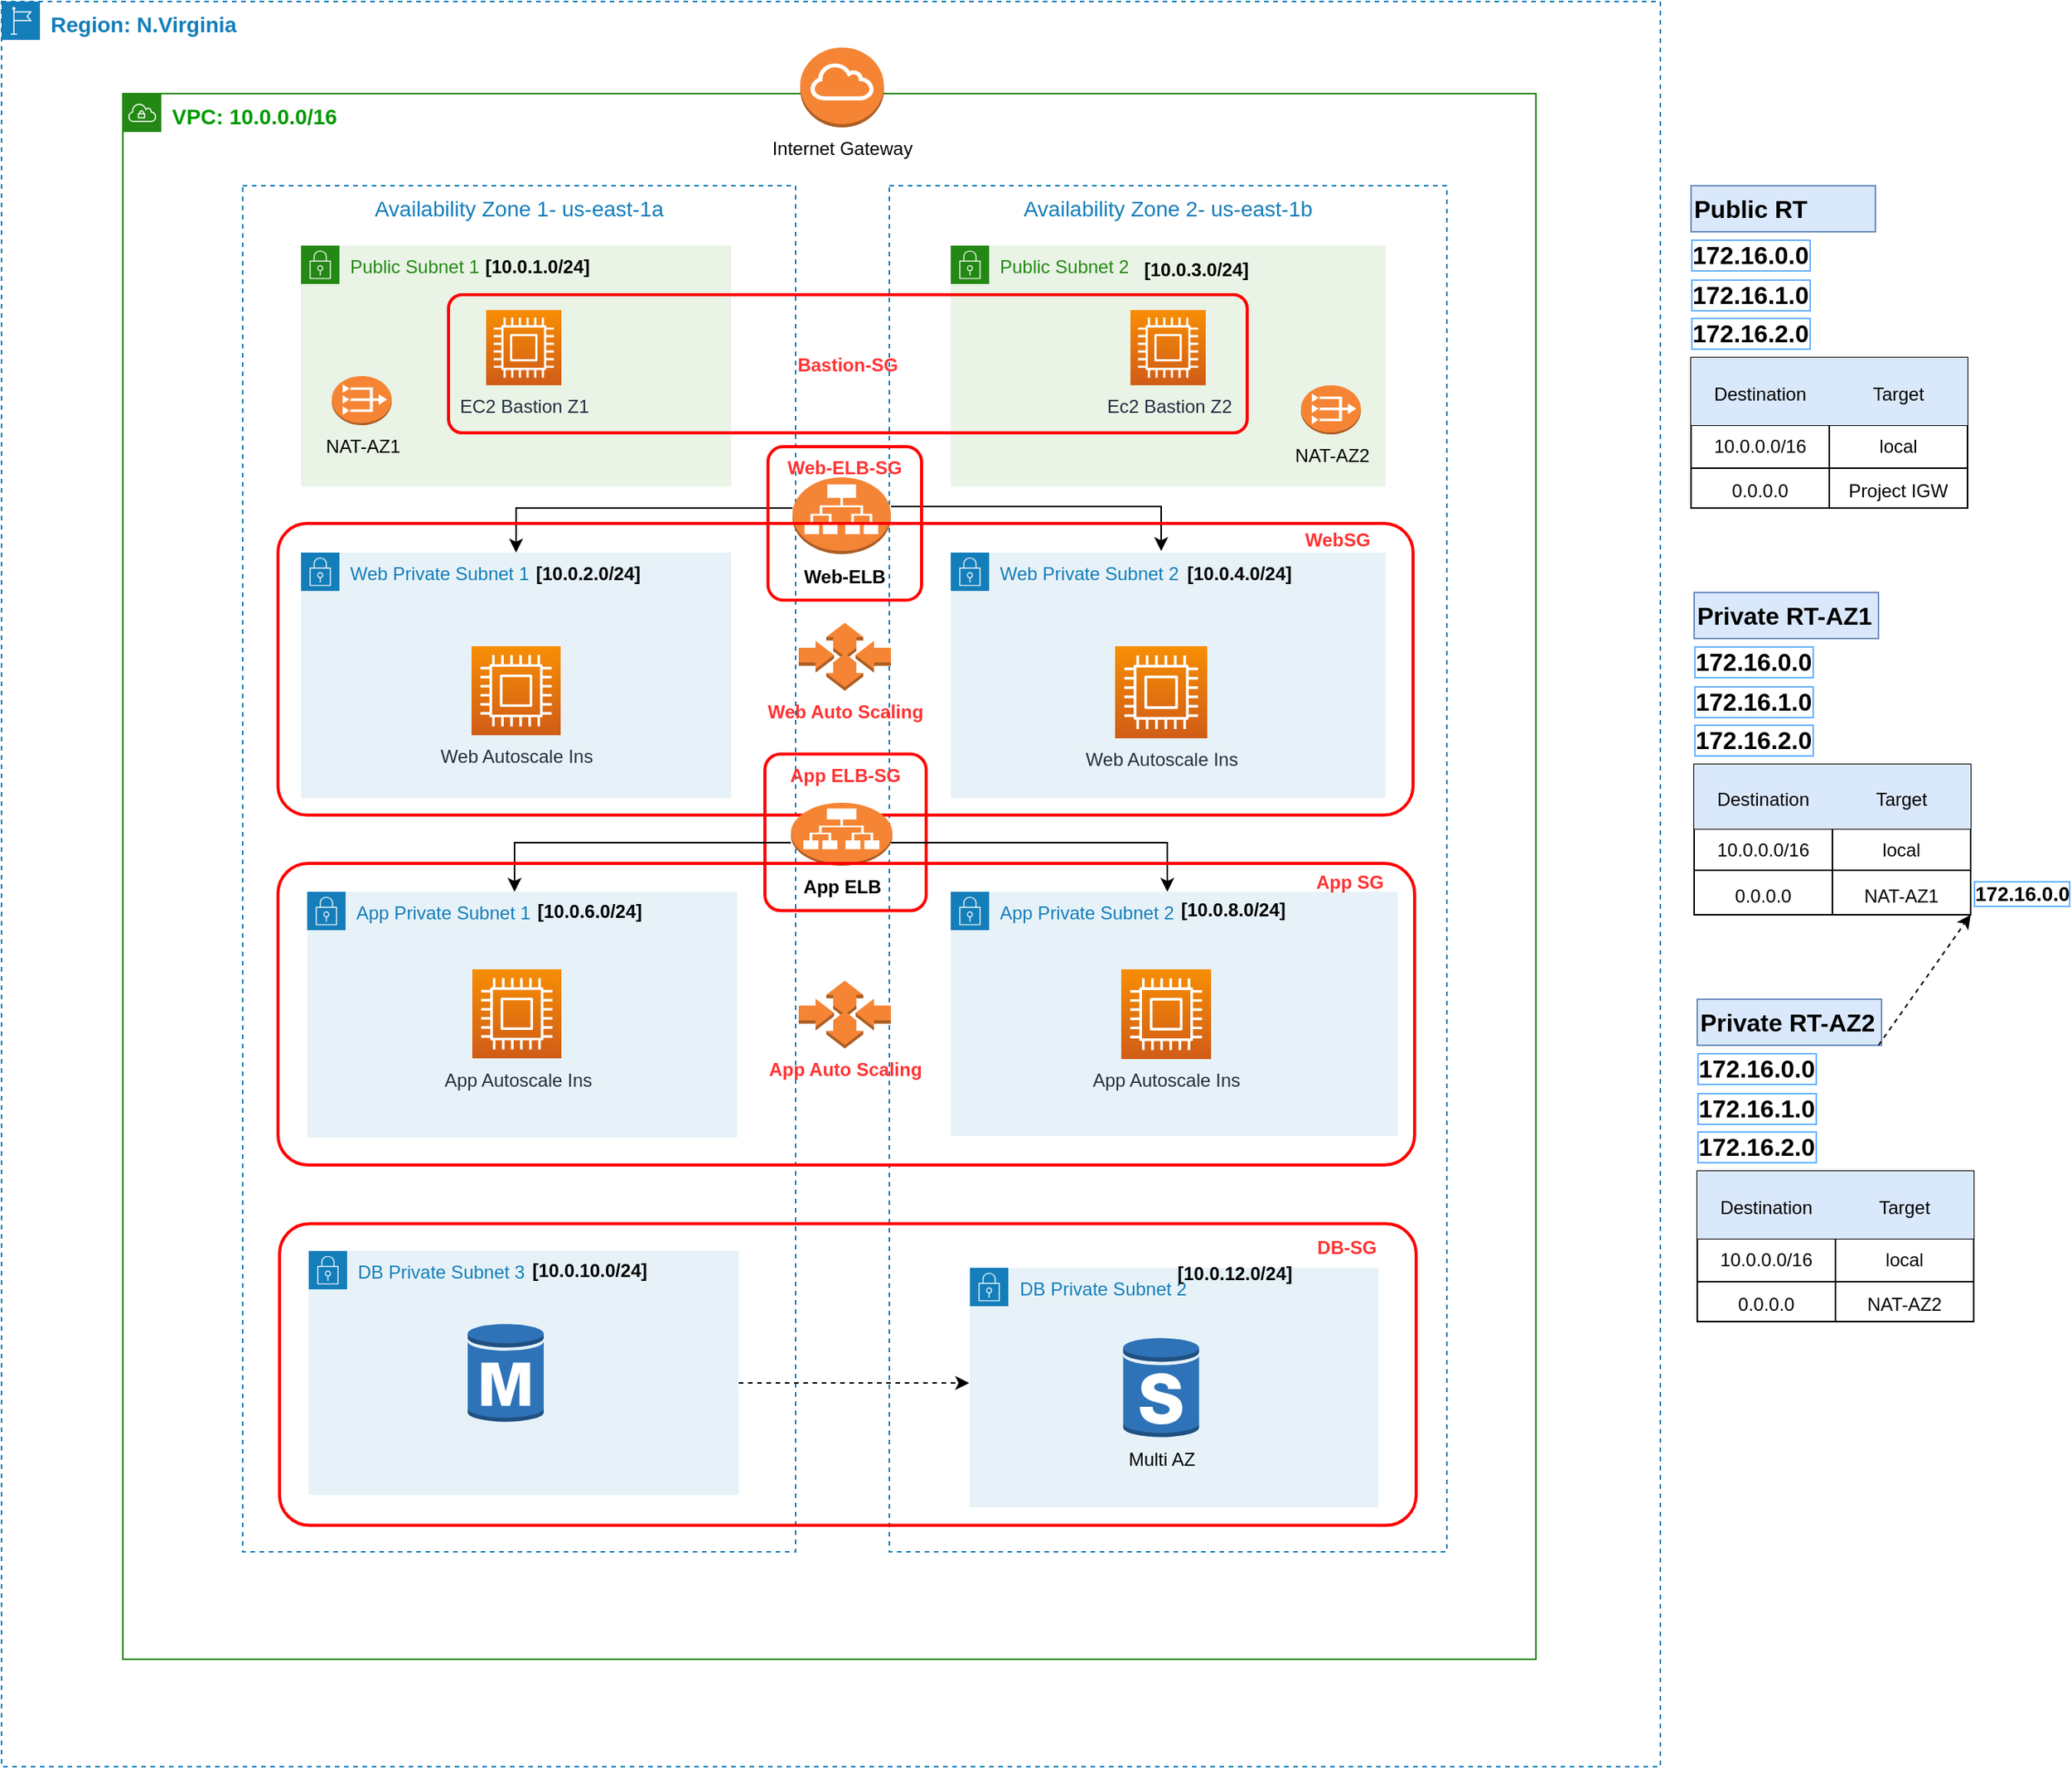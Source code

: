<mxfile version="20.4.0" type="device"><diagram id="ZdwiiAYbKFc5BQCvrsvu" name="Page-1"><mxGraphModel dx="2653" dy="1448" grid="1" gridSize="10" guides="1" tooltips="1" connect="1" arrows="1" fold="1" page="1" pageScale="1" pageWidth="1400" pageHeight="850" math="0" shadow="0"><root><mxCell id="0"/><mxCell id="1" parent="0"/><mxCell id="jnZsNzW7Ynuq3-VsQWJG-3" value="&lt;b&gt;&lt;font style=&quot;font-size: 14px;&quot;&gt;Region: N.Virginia&lt;/font&gt;&lt;/b&gt;" style="points=[[0,0],[0.25,0],[0.5,0],[0.75,0],[1,0],[1,0.25],[1,0.5],[1,0.75],[1,1],[0.75,1],[0.5,1],[0.25,1],[0,1],[0,0.75],[0,0.5],[0,0.25]];outlineConnect=0;gradientColor=none;html=1;whiteSpace=wrap;fontSize=12;fontStyle=0;container=1;pointerEvents=0;collapsible=0;recursiveResize=0;shape=mxgraph.aws4.group;grIcon=mxgraph.aws4.group_region;strokeColor=#147EBA;fillColor=none;verticalAlign=top;align=left;spacingLeft=30;fontColor=#147EBA;dashed=1;" parent="1" vertex="1"><mxGeometry x="62" y="40" width="1080" height="1150" as="geometry"/></mxCell><mxCell id="jnZsNzW7Ynuq3-VsQWJG-2" value="&lt;b&gt;&lt;font style=&quot;font-size: 14px;&quot; color=&quot;#009900&quot;&gt;VPC: 10.0.0.0/16&lt;/font&gt;&lt;/b&gt;" style="points=[[0,0],[0.25,0],[0.5,0],[0.75,0],[1,0],[1,0.25],[1,0.5],[1,0.75],[1,1],[0.75,1],[0.5,1],[0.25,1],[0,1],[0,0.75],[0,0.5],[0,0.25]];outlineConnect=0;gradientColor=none;html=1;whiteSpace=wrap;fontSize=12;fontStyle=0;container=1;pointerEvents=0;collapsible=0;recursiveResize=0;shape=mxgraph.aws4.group;grIcon=mxgraph.aws4.group_vpc;strokeColor=#248814;fillColor=none;verticalAlign=top;align=left;spacingLeft=30;fontColor=#AAB7B8;dashed=0;" parent="jnZsNzW7Ynuq3-VsQWJG-3" vertex="1"><mxGeometry x="79" y="60" width="920" height="1020" as="geometry"/></mxCell><mxCell id="jnZsNzW7Ynuq3-VsQWJG-5" value="Availability Zone 1- us-east-1a" style="fillColor=none;strokeColor=#147EBA;dashed=1;verticalAlign=top;fontStyle=0;fontColor=#147EBA;fontSize=14;imageWidth=24;" parent="jnZsNzW7Ynuq3-VsQWJG-2" vertex="1"><mxGeometry x="78" y="60" width="360" height="890" as="geometry"/></mxCell><mxCell id="jnZsNzW7Ynuq3-VsQWJG-6" value="Availability Zone 2- us-east-1b" style="fillColor=none;strokeColor=#147EBA;dashed=1;verticalAlign=top;fontStyle=0;fontColor=#147EBA;fontSize=14;" parent="jnZsNzW7Ynuq3-VsQWJG-2" vertex="1"><mxGeometry x="499" y="60" width="363" height="890" as="geometry"/></mxCell><mxCell id="jnZsNzW7Ynuq3-VsQWJG-7" value="Public Subnet 1" style="points=[[0,0],[0.25,0],[0.5,0],[0.75,0],[1,0],[1,0.25],[1,0.5],[1,0.75],[1,1],[0.75,1],[0.5,1],[0.25,1],[0,1],[0,0.75],[0,0.5],[0,0.25]];outlineConnect=0;gradientColor=none;html=1;whiteSpace=wrap;fontSize=12;fontStyle=0;container=1;pointerEvents=0;collapsible=0;recursiveResize=0;shape=mxgraph.aws4.group;grIcon=mxgraph.aws4.group_security_group;grStroke=0;strokeColor=#248814;fillColor=#E9F3E6;verticalAlign=top;align=left;spacingLeft=30;fontColor=#248814;dashed=0;" parent="jnZsNzW7Ynuq3-VsQWJG-2" vertex="1"><mxGeometry x="116" y="99" width="280" height="157" as="geometry"/></mxCell><mxCell id="Ta2lgfmvXWeWHvOy3lF6-10" value="NAT-AZ1" style="outlineConnect=0;dashed=0;verticalLabelPosition=bottom;verticalAlign=top;align=center;html=1;shape=mxgraph.aws3.vpc_nat_gateway;fillColor=#F58534;gradientColor=none;" vertex="1" parent="jnZsNzW7Ynuq3-VsQWJG-7"><mxGeometry x="20" y="85" width="39" height="32" as="geometry"/></mxCell><mxCell id="Ta2lgfmvXWeWHvOy3lF6-24" style="edgeStyle=orthogonalEdgeStyle;rounded=0;orthogonalLoop=1;jettySize=auto;html=1;fontColor=#FF3333;" edge="1" parent="jnZsNzW7Ynuq3-VsQWJG-2" source="Ta2lgfmvXWeWHvOy3lF6-17" target="jnZsNzW7Ynuq3-VsQWJG-9"><mxGeometry relative="1" as="geometry"><mxPoint x="420" y="283" as="sourcePoint"/><Array as="points"><mxPoint x="256" y="270"/></Array></mxGeometry></mxCell><mxCell id="jnZsNzW7Ynuq3-VsQWJG-9" value="Web Private Subnet 1" style="points=[[0,0],[0.25,0],[0.5,0],[0.75,0],[1,0],[1,0.25],[1,0.5],[1,0.75],[1,1],[0.75,1],[0.5,1],[0.25,1],[0,1],[0,0.75],[0,0.5],[0,0.25]];outlineConnect=0;gradientColor=none;html=1;whiteSpace=wrap;fontSize=12;fontStyle=0;container=1;pointerEvents=0;collapsible=0;recursiveResize=0;shape=mxgraph.aws4.group;grIcon=mxgraph.aws4.group_security_group;grStroke=0;strokeColor=#147EBA;fillColor=#E6F2F8;verticalAlign=top;align=left;spacingLeft=30;fontColor=#147EBA;dashed=0;" parent="jnZsNzW7Ynuq3-VsQWJG-2" vertex="1"><mxGeometry x="116" y="299" width="280" height="160" as="geometry"/></mxCell><mxCell id="jnZsNzW7Ynuq3-VsQWJG-10" value="App Private Subnet 1" style="points=[[0,0],[0.25,0],[0.5,0],[0.75,0],[1,0],[1,0.25],[1,0.5],[1,0.75],[1,1],[0.75,1],[0.5,1],[0.25,1],[0,1],[0,0.75],[0,0.5],[0,0.25]];outlineConnect=0;gradientColor=none;html=1;whiteSpace=wrap;fontSize=12;fontStyle=0;container=1;pointerEvents=0;collapsible=0;recursiveResize=0;shape=mxgraph.aws4.group;grIcon=mxgraph.aws4.group_security_group;grStroke=0;strokeColor=#147EBA;fillColor=#E6F2F8;verticalAlign=top;align=left;spacingLeft=30;fontColor=#147EBA;dashed=0;" parent="jnZsNzW7Ynuq3-VsQWJG-2" vertex="1"><mxGeometry x="120" y="520" width="280" height="160" as="geometry"/></mxCell><mxCell id="Ta2lgfmvXWeWHvOy3lF6-66" value="" style="edgeStyle=orthogonalEdgeStyle;rounded=0;orthogonalLoop=1;jettySize=auto;html=1;fontColor=#000000;dashed=1;" edge="1" parent="jnZsNzW7Ynuq3-VsQWJG-2" source="jnZsNzW7Ynuq3-VsQWJG-11"><mxGeometry relative="1" as="geometry"><mxPoint x="551" y="840" as="targetPoint"/><Array as="points"><mxPoint x="461" y="840"/><mxPoint x="461" y="840"/></Array></mxGeometry></mxCell><mxCell id="jnZsNzW7Ynuq3-VsQWJG-11" value="DB Private Subnet 3" style="points=[[0,0],[0.25,0],[0.5,0],[0.75,0],[1,0],[1,0.25],[1,0.5],[1,0.75],[1,1],[0.75,1],[0.5,1],[0.25,1],[0,1],[0,0.75],[0,0.5],[0,0.25]];outlineConnect=0;gradientColor=none;html=1;whiteSpace=wrap;fontSize=12;fontStyle=0;container=1;pointerEvents=0;collapsible=0;recursiveResize=0;shape=mxgraph.aws4.group;grIcon=mxgraph.aws4.group_security_group;grStroke=0;strokeColor=#147EBA;fillColor=#E6F2F8;verticalAlign=top;align=left;spacingLeft=30;fontColor=#147EBA;dashed=0;" parent="jnZsNzW7Ynuq3-VsQWJG-2" vertex="1"><mxGeometry x="121" y="754" width="280" height="159" as="geometry"/></mxCell><mxCell id="jnZsNzW7Ynuq3-VsQWJG-14" value="Public Subnet 2" style="points=[[0,0],[0.25,0],[0.5,0],[0.75,0],[1,0],[1,0.25],[1,0.5],[1,0.75],[1,1],[0.75,1],[0.5,1],[0.25,1],[0,1],[0,0.75],[0,0.5],[0,0.25]];outlineConnect=0;gradientColor=none;html=1;whiteSpace=wrap;fontSize=12;fontStyle=0;container=1;pointerEvents=0;collapsible=0;recursiveResize=0;shape=mxgraph.aws4.group;grIcon=mxgraph.aws4.group_security_group;grStroke=0;strokeColor=#248814;fillColor=#E9F3E6;verticalAlign=top;align=left;spacingLeft=30;fontColor=#248814;dashed=0;" parent="jnZsNzW7Ynuq3-VsQWJG-2" vertex="1"><mxGeometry x="539" y="99" width="283" height="157" as="geometry"/></mxCell><mxCell id="Ta2lgfmvXWeWHvOy3lF6-7" value="Ec2 Bastion Z2" style="sketch=0;points=[[0,0,0],[0.25,0,0],[0.5,0,0],[0.75,0,0],[1,0,0],[0,1,0],[0.25,1,0],[0.5,1,0],[0.75,1,0],[1,1,0],[0,0.25,0],[0,0.5,0],[0,0.75,0],[1,0.25,0],[1,0.5,0],[1,0.75,0]];outlineConnect=0;fontColor=#232F3E;gradientColor=#F78E04;gradientDirection=north;fillColor=#D05C17;strokeColor=#ffffff;dashed=0;verticalLabelPosition=bottom;verticalAlign=top;align=center;html=1;fontSize=12;fontStyle=0;aspect=fixed;shape=mxgraph.aws4.resourceIcon;resIcon=mxgraph.aws4.compute;" vertex="1" parent="jnZsNzW7Ynuq3-VsQWJG-14"><mxGeometry x="117" y="42" width="49" height="49" as="geometry"/></mxCell><mxCell id="Ta2lgfmvXWeWHvOy3lF6-1" value="Web Private Subnet 2" style="points=[[0,0],[0.25,0],[0.5,0],[0.75,0],[1,0],[1,0.25],[1,0.5],[1,0.75],[1,1],[0.75,1],[0.5,1],[0.25,1],[0,1],[0,0.75],[0,0.5],[0,0.25]];outlineConnect=0;gradientColor=none;html=1;whiteSpace=wrap;fontSize=12;fontStyle=0;container=1;pointerEvents=0;collapsible=0;recursiveResize=0;shape=mxgraph.aws4.group;grIcon=mxgraph.aws4.group_security_group;grStroke=0;strokeColor=#147EBA;fillColor=#E6F2F8;verticalAlign=top;align=left;spacingLeft=30;fontColor=#147EBA;dashed=0;" vertex="1" parent="jnZsNzW7Ynuq3-VsQWJG-2"><mxGeometry x="539" y="299" width="283" height="160" as="geometry"/></mxCell><mxCell id="Ta2lgfmvXWeWHvOy3lF6-2" value="App Private Subnet 2" style="points=[[0,0],[0.25,0],[0.5,0],[0.75,0],[1,0],[1,0.25],[1,0.5],[1,0.75],[1,1],[0.75,1],[0.5,1],[0.25,1],[0,1],[0,0.75],[0,0.5],[0,0.25]];outlineConnect=0;gradientColor=none;html=1;whiteSpace=wrap;fontSize=12;fontStyle=0;container=1;pointerEvents=0;collapsible=0;recursiveResize=0;shape=mxgraph.aws4.group;grIcon=mxgraph.aws4.group_security_group;grStroke=0;strokeColor=#147EBA;fillColor=#E6F2F8;verticalAlign=top;align=left;spacingLeft=30;fontColor=#147EBA;dashed=0;" vertex="1" parent="jnZsNzW7Ynuq3-VsQWJG-2"><mxGeometry x="539" y="520" width="291" height="159" as="geometry"/></mxCell><mxCell id="Ta2lgfmvXWeWHvOy3lF6-4" value="[10.0.1.0/24]" style="text;html=1;strokeColor=none;fillColor=none;align=center;verticalAlign=middle;whiteSpace=wrap;rounded=0;fontStyle=1" vertex="1" parent="jnZsNzW7Ynuq3-VsQWJG-2"><mxGeometry x="240" y="98" width="60" height="30" as="geometry"/></mxCell><mxCell id="Ta2lgfmvXWeWHvOy3lF6-8" value="[10.0.3.0/24]" style="text;html=1;strokeColor=none;fillColor=none;align=center;verticalAlign=middle;whiteSpace=wrap;rounded=0;fontStyle=1" vertex="1" parent="jnZsNzW7Ynuq3-VsQWJG-2"><mxGeometry x="669" y="100" width="60" height="30" as="geometry"/></mxCell><mxCell id="Ta2lgfmvXWeWHvOy3lF6-11" value="NAT-AZ2" style="outlineConnect=0;dashed=0;verticalLabelPosition=bottom;verticalAlign=top;align=center;html=1;shape=mxgraph.aws3.vpc_nat_gateway;fillColor=#F58534;gradientColor=none;" vertex="1" parent="jnZsNzW7Ynuq3-VsQWJG-2"><mxGeometry x="767" y="190" width="39" height="32" as="geometry"/></mxCell><mxCell id="Ta2lgfmvXWeWHvOy3lF6-6" value="EC2 Bastion Z1" style="sketch=0;points=[[0,0,0],[0.25,0,0],[0.5,0,0],[0.75,0,0],[1,0,0],[0,1,0],[0.25,1,0],[0.5,1,0],[0.75,1,0],[1,1,0],[0,0.25,0],[0,0.5,0],[0,0.75,0],[1,0.25,0],[1,0.5,0],[1,0.75,0]];outlineConnect=0;fontColor=#232F3E;gradientColor=#F78E04;gradientDirection=north;fillColor=#D05C17;strokeColor=#ffffff;dashed=0;verticalLabelPosition=bottom;verticalAlign=top;align=center;html=1;fontSize=12;fontStyle=0;aspect=fixed;shape=mxgraph.aws4.resourceIcon;resIcon=mxgraph.aws4.compute;" vertex="1" parent="jnZsNzW7Ynuq3-VsQWJG-2"><mxGeometry x="236.5" y="141" width="49" height="49" as="geometry"/></mxCell><mxCell id="Ta2lgfmvXWeWHvOy3lF6-15" value="Bastion-SG" style="rounded=1;arcSize=10;strokeColor=#ff0000;fillColor=none;gradientColor=none;strokeWidth=2;fontColor=#FF3333;fontStyle=1" vertex="1" parent="jnZsNzW7Ynuq3-VsQWJG-2"><mxGeometry x="212" y="131" width="520" height="90" as="geometry"/></mxCell><mxCell id="Ta2lgfmvXWeWHvOy3lF6-17" value="" style="outlineConnect=0;dashed=0;verticalLabelPosition=bottom;verticalAlign=top;align=center;html=1;shape=mxgraph.aws3.application_load_balancer;fillColor=#F58536;gradientColor=none;fontColor=#FF3333;" vertex="1" parent="jnZsNzW7Ynuq3-VsQWJG-2"><mxGeometry x="436" y="250" width="64" height="50" as="geometry"/></mxCell><mxCell id="Ta2lgfmvXWeWHvOy3lF6-28" style="edgeStyle=orthogonalEdgeStyle;rounded=0;orthogonalLoop=1;jettySize=auto;html=1;fontColor=#FF3333;" edge="1" parent="jnZsNzW7Ynuq3-VsQWJG-2"><mxGeometry relative="1" as="geometry"><mxPoint x="565" y="269" as="sourcePoint"/><mxPoint x="676.0" y="298.001" as="targetPoint"/><Array as="points"><mxPoint x="500" y="269"/><mxPoint x="676" y="269"/></Array></mxGeometry></mxCell><mxCell id="Ta2lgfmvXWeWHvOy3lF6-29" value="Web-ELB-SG&#10;" style="rounded=1;arcSize=10;strokeColor=#ff0000;fillColor=none;gradientColor=none;strokeWidth=2;fontColor=#FF3333;verticalAlign=top;fontStyle=1" vertex="1" parent="jnZsNzW7Ynuq3-VsQWJG-2"><mxGeometry x="420" y="230" width="100" height="100" as="geometry"/></mxCell><mxCell id="Ta2lgfmvXWeWHvOy3lF6-30" value="&lt;span style=&quot;font-weight: 700;&quot;&gt;&lt;font color=&quot;#000000&quot;&gt;Web-ELB&lt;/font&gt;&lt;/span&gt;" style="text;html=1;strokeColor=none;fillColor=none;align=center;verticalAlign=middle;whiteSpace=wrap;rounded=0;fontColor=#FF3333;" vertex="1" parent="jnZsNzW7Ynuq3-VsQWJG-2"><mxGeometry x="440" y="300" width="60" height="30" as="geometry"/></mxCell><mxCell id="Ta2lgfmvXWeWHvOy3lF6-31" value="" style="rounded=1;arcSize=10;strokeColor=#ff0000;fillColor=none;gradientColor=none;strokeWidth=2;fontColor=#FF3333;fontStyle=1" vertex="1" parent="jnZsNzW7Ynuq3-VsQWJG-2"><mxGeometry x="101" y="280" width="739" height="190" as="geometry"/></mxCell><mxCell id="Ta2lgfmvXWeWHvOy3lF6-32" value="&lt;font color=&quot;#000000&quot;&gt;&lt;b&gt;App ELB&lt;/b&gt;&lt;/font&gt;" style="outlineConnect=0;dashed=0;verticalLabelPosition=bottom;verticalAlign=top;align=center;html=1;shape=mxgraph.aws3.application_load_balancer;fillColor=#F58534;gradientColor=none;fontColor=#FF3333;" vertex="1" parent="jnZsNzW7Ynuq3-VsQWJG-2"><mxGeometry x="435" y="462" width="66" height="41" as="geometry"/></mxCell><mxCell id="Ta2lgfmvXWeWHvOy3lF6-34" value="App ELB-SG" style="rounded=1;arcSize=10;strokeColor=#ff0000;fillColor=none;gradientColor=none;strokeWidth=2;fontColor=#FF3333;verticalAlign=top;fontStyle=1;align=center;" vertex="1" parent="jnZsNzW7Ynuq3-VsQWJG-2"><mxGeometry x="418" y="430.25" width="105" height="102" as="geometry"/></mxCell><mxCell id="Ta2lgfmvXWeWHvOy3lF6-37" style="edgeStyle=orthogonalEdgeStyle;rounded=0;orthogonalLoop=1;jettySize=auto;html=1;fontColor=#FF3333;" edge="1" parent="jnZsNzW7Ynuq3-VsQWJG-2"><mxGeometry relative="1" as="geometry"><mxPoint x="434.91" y="488" as="sourcePoint"/><mxPoint x="255" y="520" as="targetPoint"/><Array as="points"><mxPoint x="255" y="488"/></Array></mxGeometry></mxCell><mxCell id="Ta2lgfmvXWeWHvOy3lF6-40" style="edgeStyle=orthogonalEdgeStyle;rounded=0;orthogonalLoop=1;jettySize=auto;html=1;fontColor=#FF3333;" edge="1" parent="jnZsNzW7Ynuq3-VsQWJG-2"><mxGeometry relative="1" as="geometry"><mxPoint x="500.0" y="488" as="sourcePoint"/><mxPoint x="680" y="520" as="targetPoint"/><Array as="points"><mxPoint x="679.91" y="488"/></Array></mxGeometry></mxCell><mxCell id="Ta2lgfmvXWeWHvOy3lF6-33" value="" style="rounded=1;arcSize=10;strokeColor=#ff0000;fillColor=none;gradientColor=none;strokeWidth=2;fontColor=#FF3333;fontStyle=1" vertex="1" parent="jnZsNzW7Ynuq3-VsQWJG-2"><mxGeometry x="101" y="501.5" width="740" height="196.5" as="geometry"/></mxCell><mxCell id="Ta2lgfmvXWeWHvOy3lF6-41" value="App Autoscale Ins" style="sketch=0;points=[[0,0,0],[0.25,0,0],[0.5,0,0],[0.75,0,0],[1,0,0],[0,1,0],[0.25,1,0],[0.5,1,0],[0.75,1,0],[1,1,0],[0,0.25,0],[0,0.5,0],[0,0.75,0],[1,0.25,0],[1,0.5,0],[1,0.75,0]];outlineConnect=0;fontColor=#232F3E;gradientColor=#F78E04;gradientDirection=north;fillColor=#D05C17;strokeColor=#ffffff;dashed=0;verticalLabelPosition=bottom;verticalAlign=top;align=center;html=1;fontSize=12;fontStyle=0;aspect=fixed;shape=mxgraph.aws4.resourceIcon;resIcon=mxgraph.aws4.compute;" vertex="1" parent="jnZsNzW7Ynuq3-VsQWJG-2"><mxGeometry x="227.5" y="570.5" width="58" height="58" as="geometry"/></mxCell><mxCell id="Ta2lgfmvXWeWHvOy3lF6-43" value="Web Autoscale Ins" style="sketch=0;points=[[0,0,0],[0.25,0,0],[0.5,0,0],[0.75,0,0],[1,0,0],[0,1,0],[0.25,1,0],[0.5,1,0],[0.75,1,0],[1,1,0],[0,0.25,0],[0,0.5,0],[0,0.75,0],[1,0.25,0],[1,0.5,0],[1,0.75,0]];outlineConnect=0;fontColor=#232F3E;gradientColor=#F78E04;gradientDirection=north;fillColor=#D05C17;strokeColor=#ffffff;dashed=0;verticalLabelPosition=bottom;verticalAlign=top;align=center;html=1;fontSize=12;fontStyle=0;aspect=fixed;shape=mxgraph.aws4.resourceIcon;resIcon=mxgraph.aws4.compute;" vertex="1" parent="jnZsNzW7Ynuq3-VsQWJG-2"><mxGeometry x="227" y="360" width="58" height="58" as="geometry"/></mxCell><mxCell id="Ta2lgfmvXWeWHvOy3lF6-44" value="Web Autoscale Ins" style="sketch=0;points=[[0,0,0],[0.25,0,0],[0.5,0,0],[0.75,0,0],[1,0,0],[0,1,0],[0.25,1,0],[0.5,1,0],[0.75,1,0],[1,1,0],[0,0.25,0],[0,0.5,0],[0,0.75,0],[1,0.25,0],[1,0.5,0],[1,0.75,0]];outlineConnect=0;fontColor=#232F3E;gradientColor=#F78E04;gradientDirection=north;fillColor=#D05C17;strokeColor=#ffffff;dashed=0;verticalLabelPosition=bottom;verticalAlign=top;align=center;html=1;fontSize=12;fontStyle=0;aspect=fixed;shape=mxgraph.aws4.resourceIcon;resIcon=mxgraph.aws4.compute;" vertex="1" parent="jnZsNzW7Ynuq3-VsQWJG-2"><mxGeometry x="646" y="360" width="60" height="60" as="geometry"/></mxCell><mxCell id="Ta2lgfmvXWeWHvOy3lF6-45" value="App Autoscale Ins" style="sketch=0;points=[[0,0,0],[0.25,0,0],[0.5,0,0],[0.75,0,0],[1,0,0],[0,1,0],[0.25,1,0],[0.5,1,0],[0.75,1,0],[1,1,0],[0,0.25,0],[0,0.5,0],[0,0.75,0],[1,0.25,0],[1,0.5,0],[1,0.75,0]];outlineConnect=0;fontColor=#232F3E;gradientColor=#F78E04;gradientDirection=north;fillColor=#D05C17;strokeColor=#ffffff;dashed=0;verticalLabelPosition=bottom;verticalAlign=top;align=center;html=1;fontSize=12;fontStyle=0;aspect=fixed;shape=mxgraph.aws4.resourceIcon;resIcon=mxgraph.aws4.compute;" vertex="1" parent="jnZsNzW7Ynuq3-VsQWJG-2"><mxGeometry x="650" y="570.5" width="58.5" height="58.5" as="geometry"/></mxCell><mxCell id="Ta2lgfmvXWeWHvOy3lF6-3" value="DB Private Subnet 2" style="points=[[0,0],[0.25,0],[0.5,0],[0.75,0],[1,0],[1,0.25],[1,0.5],[1,0.75],[1,1],[0.75,1],[0.5,1],[0.25,1],[0,1],[0,0.75],[0,0.5],[0,0.25]];outlineConnect=0;gradientColor=none;html=1;whiteSpace=wrap;fontSize=12;fontStyle=0;container=1;pointerEvents=0;collapsible=0;recursiveResize=0;shape=mxgraph.aws4.group;grIcon=mxgraph.aws4.group_security_group;grStroke=0;strokeColor=#147EBA;fillColor=#E6F2F8;verticalAlign=top;align=left;spacingLeft=30;fontColor=#147EBA;dashed=0;" vertex="1" parent="jnZsNzW7Ynuq3-VsQWJG-2"><mxGeometry x="551.5" y="765" width="266" height="156" as="geometry"/></mxCell><mxCell id="Ta2lgfmvXWeWHvOy3lF6-47" value="&lt;b&gt;Web Auto Scaling&lt;/b&gt;" style="outlineConnect=0;dashed=0;verticalLabelPosition=bottom;verticalAlign=top;align=center;html=1;shape=mxgraph.aws3.auto_scaling;fillColor=#F58534;gradientColor=none;fontColor=#FF3333;" vertex="1" parent="jnZsNzW7Ynuq3-VsQWJG-2"><mxGeometry x="440" y="344.75" width="60" height="44.25" as="geometry"/></mxCell><mxCell id="Ta2lgfmvXWeWHvOy3lF6-48" value="&lt;b&gt;App Auto Scaling&lt;/b&gt;" style="outlineConnect=0;dashed=0;verticalLabelPosition=bottom;verticalAlign=top;align=center;html=1;shape=mxgraph.aws3.auto_scaling;fillColor=#F58534;gradientColor=none;fontColor=#FF3333;" vertex="1" parent="jnZsNzW7Ynuq3-VsQWJG-2"><mxGeometry x="440" y="577.87" width="60" height="44.25" as="geometry"/></mxCell><mxCell id="Ta2lgfmvXWeWHvOy3lF6-49" value="&lt;b&gt;WebSG&lt;/b&gt;" style="text;html=1;strokeColor=none;fillColor=none;align=center;verticalAlign=middle;whiteSpace=wrap;rounded=0;fontColor=#FF3333;" vertex="1" parent="jnZsNzW7Ynuq3-VsQWJG-2"><mxGeometry x="761" y="276" width="60" height="30" as="geometry"/></mxCell><mxCell id="Ta2lgfmvXWeWHvOy3lF6-50" value="&lt;b&gt;App SG&lt;/b&gt;" style="text;html=1;strokeColor=none;fillColor=none;align=center;verticalAlign=middle;whiteSpace=wrap;rounded=0;fontColor=#FF3333;" vertex="1" parent="jnZsNzW7Ynuq3-VsQWJG-2"><mxGeometry x="769" y="499" width="60" height="30" as="geometry"/></mxCell><mxCell id="Ta2lgfmvXWeWHvOy3lF6-51" value="&lt;b&gt;DB-SG&lt;/b&gt;" style="text;html=1;strokeColor=none;fillColor=none;align=center;verticalAlign=middle;whiteSpace=wrap;rounded=0;fontColor=#FF3333;" vertex="1" parent="jnZsNzW7Ynuq3-VsQWJG-2"><mxGeometry x="767" y="737.25" width="60" height="30" as="geometry"/></mxCell><mxCell id="Ta2lgfmvXWeWHvOy3lF6-52" value="[10.0.2.0/24]" style="text;html=1;strokeColor=none;fillColor=none;align=center;verticalAlign=middle;whiteSpace=wrap;rounded=0;fontStyle=1" vertex="1" parent="jnZsNzW7Ynuq3-VsQWJG-2"><mxGeometry x="273" y="298" width="60" height="30" as="geometry"/></mxCell><mxCell id="Ta2lgfmvXWeWHvOy3lF6-53" value="[10.0.4.0/24]" style="text;html=1;strokeColor=none;fillColor=none;align=center;verticalAlign=middle;whiteSpace=wrap;rounded=0;fontStyle=1" vertex="1" parent="jnZsNzW7Ynuq3-VsQWJG-2"><mxGeometry x="697" y="298" width="60" height="30" as="geometry"/></mxCell><mxCell id="Ta2lgfmvXWeWHvOy3lF6-54" value="[10.0.6.0/24]" style="text;html=1;strokeColor=none;fillColor=none;align=center;verticalAlign=middle;whiteSpace=wrap;rounded=0;fontStyle=1" vertex="1" parent="jnZsNzW7Ynuq3-VsQWJG-2"><mxGeometry x="274" y="518" width="60" height="30" as="geometry"/></mxCell><mxCell id="Ta2lgfmvXWeWHvOy3lF6-55" value="[10.0.8.0/24]" style="text;html=1;strokeColor=none;fillColor=none;align=center;verticalAlign=middle;whiteSpace=wrap;rounded=0;fontStyle=1" vertex="1" parent="jnZsNzW7Ynuq3-VsQWJG-2"><mxGeometry x="693" y="517" width="60" height="30" as="geometry"/></mxCell><mxCell id="Ta2lgfmvXWeWHvOy3lF6-57" value="" style="outlineConnect=0;dashed=0;verticalLabelPosition=bottom;verticalAlign=top;align=center;html=1;shape=mxgraph.aws3.rds_db_instance;fillColor=#2E73B8;gradientColor=none;fontColor=#FF3333;" vertex="1" parent="jnZsNzW7Ynuq3-VsQWJG-2"><mxGeometry x="224.5" y="800.5" width="49.5" height="66" as="geometry"/></mxCell><mxCell id="Ta2lgfmvXWeWHvOy3lF6-59" value="[10.0.10.0/24]" style="text;html=1;strokeColor=none;fillColor=none;align=center;verticalAlign=middle;whiteSpace=wrap;rounded=0;fontStyle=1" vertex="1" parent="jnZsNzW7Ynuq3-VsQWJG-2"><mxGeometry x="274" y="752" width="60" height="30" as="geometry"/></mxCell><mxCell id="Ta2lgfmvXWeWHvOy3lF6-60" value="[10.0.12.0/24]" style="text;html=1;strokeColor=none;fillColor=none;align=center;verticalAlign=middle;whiteSpace=wrap;rounded=0;fontStyle=1" vertex="1" parent="jnZsNzW7Ynuq3-VsQWJG-2"><mxGeometry x="694" y="754" width="60" height="30" as="geometry"/></mxCell><mxCell id="Ta2lgfmvXWeWHvOy3lF6-58" value="&lt;font color=&quot;#000000&quot;&gt;Multi AZ&lt;/font&gt;" style="outlineConnect=0;dashed=0;verticalLabelPosition=bottom;verticalAlign=top;align=center;html=1;shape=mxgraph.aws3.rds_db_instance_standby_multi_az;fillColor=#2E73B8;gradientColor=none;fontColor=#FF3333;" vertex="1" parent="jnZsNzW7Ynuq3-VsQWJG-2"><mxGeometry x="651.25" y="810" width="49.5" height="66" as="geometry"/></mxCell><mxCell id="Ta2lgfmvXWeWHvOy3lF6-46" value="" style="rounded=1;arcSize=10;strokeColor=#ff0000;fillColor=none;gradientColor=none;strokeWidth=2;fontColor=#FF3333;fontStyle=1" vertex="1" parent="jnZsNzW7Ynuq3-VsQWJG-2"><mxGeometry x="102" y="736.25" width="740" height="196.5" as="geometry"/></mxCell><mxCell id="Ta2lgfmvXWeWHvOy3lF6-9" value="Internet Gateway" style="outlineConnect=0;dashed=0;verticalLabelPosition=bottom;verticalAlign=top;align=center;html=1;shape=mxgraph.aws3.internet_gateway;fillColor=#F58534;gradientColor=none;" vertex="1" parent="jnZsNzW7Ynuq3-VsQWJG-3"><mxGeometry x="520" y="30" width="54.5" height="52" as="geometry"/></mxCell><mxCell id="Ta2lgfmvXWeWHvOy3lF6-80" value="&lt;b&gt;&lt;font style=&quot;font-size: 16px;&quot;&gt;Public RT&lt;/font&gt;&lt;/b&gt;" style="text;html=1;strokeColor=#6c8ebf;fillColor=#dae8fc;align=left;verticalAlign=middle;whiteSpace=wrap;rounded=0;" vertex="1" parent="1"><mxGeometry x="1162" y="160" width="120" height="30" as="geometry"/></mxCell><mxCell id="Ta2lgfmvXWeWHvOy3lF6-81" value="172.16.0.0" style="text;html=1;strokeColor=none;fillColor=none;align=left;verticalAlign=middle;whiteSpace=wrap;rounded=0;fontSize=16;fontColor=default;fontStyle=1;labelBorderColor=#66B2FF;" vertex="1" parent="1"><mxGeometry x="1160" y="190" width="120" height="30" as="geometry"/></mxCell><mxCell id="Ta2lgfmvXWeWHvOy3lF6-82" value="172.16.1.0" style="text;html=1;strokeColor=none;fillColor=none;align=left;verticalAlign=middle;whiteSpace=wrap;rounded=0;fontSize=16;fontColor=default;fontStyle=1;labelBorderColor=#66B2FF;" vertex="1" parent="1"><mxGeometry x="1160" y="216" width="120" height="30" as="geometry"/></mxCell><mxCell id="Ta2lgfmvXWeWHvOy3lF6-83" value="172.16.2.0" style="text;html=1;strokeColor=none;fillColor=none;align=left;verticalAlign=middle;whiteSpace=wrap;rounded=0;fontSize=16;fontColor=default;fontStyle=1;labelBorderColor=#66B2FF;" vertex="1" parent="1"><mxGeometry x="1160" y="241" width="120" height="30" as="geometry"/></mxCell><mxCell id="Ta2lgfmvXWeWHvOy3lF6-84" value="" style="shape=table;html=1;whiteSpace=wrap;startSize=0;container=1;collapsible=0;childLayout=tableLayout;labelBorderColor=none;fontSize=13;fontColor=default;" vertex="1" parent="1"><mxGeometry x="1162" y="272" width="180" height="98" as="geometry"/></mxCell><mxCell id="Ta2lgfmvXWeWHvOy3lF6-85" value="" style="shape=tableRow;horizontal=0;startSize=0;swimlaneHead=0;swimlaneBody=0;top=0;left=0;bottom=0;right=0;collapsible=0;dropTarget=0;fillColor=none;points=[[0,0.5],[1,0.5]];portConstraint=eastwest;labelBorderColor=#66B2FF;fontSize=16;fontColor=default;" vertex="1" parent="Ta2lgfmvXWeWHvOy3lF6-84"><mxGeometry width="180" height="44" as="geometry"/></mxCell><mxCell id="Ta2lgfmvXWeWHvOy3lF6-86" value="&lt;font style=&quot;font-size: 12px;&quot;&gt;Destination&lt;/font&gt;" style="shape=partialRectangle;html=1;whiteSpace=wrap;connectable=0;fillColor=#dae8fc;top=0;left=0;bottom=0;right=0;overflow=hidden;labelBorderColor=none;fontSize=16;strokeColor=#6c8ebf;" vertex="1" parent="Ta2lgfmvXWeWHvOy3lF6-85"><mxGeometry width="90" height="44" as="geometry"><mxRectangle width="90" height="44" as="alternateBounds"/></mxGeometry></mxCell><mxCell id="Ta2lgfmvXWeWHvOy3lF6-87" value="&lt;font style=&quot;font-size: 12px;&quot;&gt;Target&lt;/font&gt;" style="shape=partialRectangle;html=1;whiteSpace=wrap;connectable=0;fillColor=#dae8fc;top=0;left=0;bottom=0;right=0;overflow=hidden;labelBorderColor=none;fontSize=16;strokeColor=default;" vertex="1" parent="Ta2lgfmvXWeWHvOy3lF6-85"><mxGeometry x="90" width="90" height="44" as="geometry"><mxRectangle width="90" height="44" as="alternateBounds"/></mxGeometry></mxCell><mxCell id="Ta2lgfmvXWeWHvOy3lF6-89" value="" style="shape=tableRow;horizontal=0;startSize=0;swimlaneHead=0;swimlaneBody=0;top=0;left=0;bottom=0;right=0;collapsible=0;dropTarget=0;fillColor=none;points=[[0,0.5],[1,0.5]];portConstraint=eastwest;labelBorderColor=#66B2FF;fontSize=16;fontColor=default;" vertex="1" parent="Ta2lgfmvXWeWHvOy3lF6-84"><mxGeometry y="44" width="180" height="28" as="geometry"/></mxCell><mxCell id="Ta2lgfmvXWeWHvOy3lF6-90" value="10.0.0.0/16" style="shape=partialRectangle;html=1;whiteSpace=wrap;connectable=0;fillColor=none;top=0;left=0;bottom=0;right=0;overflow=hidden;labelBorderColor=none;fontSize=12;fontColor=default;labelBackgroundColor=none;strokeColor=none;" vertex="1" parent="Ta2lgfmvXWeWHvOy3lF6-89"><mxGeometry width="90" height="28" as="geometry"><mxRectangle width="90" height="28" as="alternateBounds"/></mxGeometry></mxCell><mxCell id="Ta2lgfmvXWeWHvOy3lF6-91" value="local" style="shape=partialRectangle;html=1;whiteSpace=wrap;connectable=0;fillColor=none;top=0;left=0;bottom=0;right=0;overflow=hidden;labelBorderColor=none;fontSize=12;fontColor=default;" vertex="1" parent="Ta2lgfmvXWeWHvOy3lF6-89"><mxGeometry x="90" width="90" height="28" as="geometry"><mxRectangle width="90" height="28" as="alternateBounds"/></mxGeometry></mxCell><mxCell id="Ta2lgfmvXWeWHvOy3lF6-93" value="" style="shape=tableRow;horizontal=0;startSize=0;swimlaneHead=0;swimlaneBody=0;top=0;left=0;bottom=0;right=0;collapsible=0;dropTarget=0;fillColor=none;points=[[0,0.5],[1,0.5]];portConstraint=eastwest;labelBorderColor=#66B2FF;fontSize=16;fontColor=default;" vertex="1" parent="Ta2lgfmvXWeWHvOy3lF6-84"><mxGeometry y="72" width="180" height="26" as="geometry"/></mxCell><mxCell id="Ta2lgfmvXWeWHvOy3lF6-94" value="&lt;font style=&quot;font-size: 12px;&quot;&gt;0.0.0.0&lt;/font&gt;" style="shape=partialRectangle;html=1;whiteSpace=wrap;connectable=0;fillColor=none;top=0;left=0;bottom=0;right=0;overflow=hidden;labelBorderColor=none;fontSize=16;fontColor=default;strokeColor=none;" vertex="1" parent="Ta2lgfmvXWeWHvOy3lF6-93"><mxGeometry width="90" height="26" as="geometry"><mxRectangle width="90" height="26" as="alternateBounds"/></mxGeometry></mxCell><mxCell id="Ta2lgfmvXWeWHvOy3lF6-95" value="&lt;font style=&quot;font-size: 12px;&quot;&gt;Project IGW&lt;/font&gt;" style="shape=partialRectangle;html=1;whiteSpace=wrap;connectable=0;fillColor=none;top=0;left=0;bottom=0;right=0;overflow=hidden;labelBorderColor=none;fontSize=16;fontColor=default;" vertex="1" parent="Ta2lgfmvXWeWHvOy3lF6-93"><mxGeometry x="90" width="90" height="26" as="geometry"><mxRectangle width="90" height="26" as="alternateBounds"/></mxGeometry></mxCell><mxCell id="Ta2lgfmvXWeWHvOy3lF6-97" value="&lt;b&gt;&lt;font style=&quot;font-size: 16px;&quot;&gt;Private RT-AZ1&lt;/font&gt;&lt;/b&gt;" style="text;html=1;strokeColor=#6c8ebf;fillColor=#dae8fc;align=left;verticalAlign=middle;whiteSpace=wrap;rounded=0;" vertex="1" parent="1"><mxGeometry x="1164" y="425" width="120" height="30" as="geometry"/></mxCell><mxCell id="Ta2lgfmvXWeWHvOy3lF6-98" value="172.16.0.0" style="text;html=1;strokeColor=none;fillColor=none;align=left;verticalAlign=middle;whiteSpace=wrap;rounded=0;fontSize=16;fontColor=default;fontStyle=1;labelBorderColor=#66B2FF;" vertex="1" parent="1"><mxGeometry x="1162" y="455" width="120" height="30" as="geometry"/></mxCell><mxCell id="Ta2lgfmvXWeWHvOy3lF6-99" value="172.16.1.0" style="text;html=1;strokeColor=none;fillColor=none;align=left;verticalAlign=middle;whiteSpace=wrap;rounded=0;fontSize=16;fontColor=default;fontStyle=1;labelBorderColor=#66B2FF;" vertex="1" parent="1"><mxGeometry x="1162" y="481" width="120" height="30" as="geometry"/></mxCell><mxCell id="Ta2lgfmvXWeWHvOy3lF6-100" value="172.16.2.0" style="text;html=1;strokeColor=none;fillColor=none;align=left;verticalAlign=middle;whiteSpace=wrap;rounded=0;fontSize=16;fontColor=default;fontStyle=1;labelBorderColor=#66B2FF;" vertex="1" parent="1"><mxGeometry x="1162" y="506" width="120" height="30" as="geometry"/></mxCell><mxCell id="Ta2lgfmvXWeWHvOy3lF6-101" value="" style="shape=table;html=1;whiteSpace=wrap;startSize=0;container=1;collapsible=0;childLayout=tableLayout;labelBorderColor=none;fontSize=13;fontColor=default;" vertex="1" parent="1"><mxGeometry x="1164" y="537" width="180" height="98" as="geometry"/></mxCell><mxCell id="Ta2lgfmvXWeWHvOy3lF6-102" value="" style="shape=tableRow;horizontal=0;startSize=0;swimlaneHead=0;swimlaneBody=0;top=0;left=0;bottom=0;right=0;collapsible=0;dropTarget=0;fillColor=none;points=[[0,0.5],[1,0.5]];portConstraint=eastwest;labelBorderColor=#66B2FF;fontSize=16;fontColor=default;" vertex="1" parent="Ta2lgfmvXWeWHvOy3lF6-101"><mxGeometry width="180" height="42" as="geometry"/></mxCell><mxCell id="Ta2lgfmvXWeWHvOy3lF6-103" value="&lt;font style=&quot;font-size: 12px;&quot;&gt;Destination&lt;/font&gt;" style="shape=partialRectangle;html=1;whiteSpace=wrap;connectable=0;fillColor=#dae8fc;top=0;left=0;bottom=0;right=0;overflow=hidden;labelBorderColor=none;fontSize=16;strokeColor=#6c8ebf;" vertex="1" parent="Ta2lgfmvXWeWHvOy3lF6-102"><mxGeometry width="90" height="42" as="geometry"><mxRectangle width="90" height="42" as="alternateBounds"/></mxGeometry></mxCell><mxCell id="Ta2lgfmvXWeWHvOy3lF6-104" value="&lt;font style=&quot;font-size: 12px;&quot;&gt;Target&lt;/font&gt;" style="shape=partialRectangle;html=1;whiteSpace=wrap;connectable=0;fillColor=#dae8fc;top=0;left=0;bottom=0;right=0;overflow=hidden;labelBorderColor=none;fontSize=16;strokeColor=default;" vertex="1" parent="Ta2lgfmvXWeWHvOy3lF6-102"><mxGeometry x="90" width="90" height="42" as="geometry"><mxRectangle width="90" height="42" as="alternateBounds"/></mxGeometry></mxCell><mxCell id="Ta2lgfmvXWeWHvOy3lF6-105" value="" style="shape=tableRow;horizontal=0;startSize=0;swimlaneHead=0;swimlaneBody=0;top=0;left=0;bottom=0;right=0;collapsible=0;dropTarget=0;fillColor=none;points=[[0,0.5],[1,0.5]];portConstraint=eastwest;labelBorderColor=#66B2FF;fontSize=16;fontColor=default;" vertex="1" parent="Ta2lgfmvXWeWHvOy3lF6-101"><mxGeometry y="42" width="180" height="27" as="geometry"/></mxCell><mxCell id="Ta2lgfmvXWeWHvOy3lF6-106" value="10.0.0.0/16" style="shape=partialRectangle;html=1;whiteSpace=wrap;connectable=0;fillColor=none;top=0;left=0;bottom=0;right=0;overflow=hidden;labelBorderColor=none;fontSize=12;fontColor=default;labelBackgroundColor=none;strokeColor=none;" vertex="1" parent="Ta2lgfmvXWeWHvOy3lF6-105"><mxGeometry width="90" height="27" as="geometry"><mxRectangle width="90" height="27" as="alternateBounds"/></mxGeometry></mxCell><mxCell id="Ta2lgfmvXWeWHvOy3lF6-107" value="local" style="shape=partialRectangle;html=1;whiteSpace=wrap;connectable=0;fillColor=none;top=0;left=0;bottom=0;right=0;overflow=hidden;labelBorderColor=none;fontSize=12;fontColor=default;" vertex="1" parent="Ta2lgfmvXWeWHvOy3lF6-105"><mxGeometry x="90" width="90" height="27" as="geometry"><mxRectangle width="90" height="27" as="alternateBounds"/></mxGeometry></mxCell><mxCell id="Ta2lgfmvXWeWHvOy3lF6-108" value="" style="shape=tableRow;horizontal=0;startSize=0;swimlaneHead=0;swimlaneBody=0;top=0;left=0;bottom=0;right=0;collapsible=0;dropTarget=0;fillColor=none;points=[[0,0.5],[1,0.5]];portConstraint=eastwest;labelBorderColor=#66B2FF;fontSize=16;fontColor=default;" vertex="1" parent="Ta2lgfmvXWeWHvOy3lF6-101"><mxGeometry y="69" width="180" height="29" as="geometry"/></mxCell><mxCell id="Ta2lgfmvXWeWHvOy3lF6-109" value="&lt;font style=&quot;font-size: 12px;&quot;&gt;0.0.0.0&lt;/font&gt;" style="shape=partialRectangle;html=1;whiteSpace=wrap;connectable=0;fillColor=none;top=0;left=0;bottom=0;right=0;overflow=hidden;labelBorderColor=none;fontSize=16;fontColor=default;strokeColor=none;" vertex="1" parent="Ta2lgfmvXWeWHvOy3lF6-108"><mxGeometry width="90" height="29" as="geometry"><mxRectangle width="90" height="29" as="alternateBounds"/></mxGeometry></mxCell><mxCell id="Ta2lgfmvXWeWHvOy3lF6-110" value="&lt;span style=&quot;font-size: 12px;&quot;&gt;NAT-AZ1&lt;/span&gt;" style="shape=partialRectangle;html=1;whiteSpace=wrap;connectable=0;fillColor=none;top=0;left=0;bottom=0;right=0;overflow=hidden;labelBorderColor=none;fontSize=16;fontColor=default;" vertex="1" parent="Ta2lgfmvXWeWHvOy3lF6-108"><mxGeometry x="90" width="90" height="29" as="geometry"><mxRectangle width="90" height="29" as="alternateBounds"/></mxGeometry></mxCell><mxCell id="Ta2lgfmvXWeWHvOy3lF6-125" value="172.16.0.0" style="text;html=1;strokeColor=none;fillColor=none;align=left;verticalAlign=middle;whiteSpace=wrap;rounded=0;fontSize=13;fontColor=default;fontStyle=1;labelBorderColor=#66B2FF;" vertex="1" parent="Ta2lgfmvXWeWHvOy3lF6-108"><mxGeometry x="180" width="NaN" height="29" as="geometry"><mxRectangle width="NaN" height="29" as="alternateBounds"/></mxGeometry></mxCell><mxCell id="Ta2lgfmvXWeWHvOy3lF6-111" value="&lt;b&gt;&lt;font style=&quot;font-size: 16px;&quot;&gt;Private RT-AZ2&lt;/font&gt;&lt;/b&gt;" style="text;html=1;strokeColor=#6c8ebf;fillColor=#dae8fc;align=left;verticalAlign=middle;whiteSpace=wrap;rounded=0;" vertex="1" parent="1"><mxGeometry x="1166" y="690" width="120" height="30" as="geometry"/></mxCell><mxCell id="Ta2lgfmvXWeWHvOy3lF6-126" value="" style="edgeStyle=orthogonalEdgeStyle;rounded=0;orthogonalLoop=1;jettySize=auto;html=1;dashed=1;fontSize=13;fontColor=default;" edge="1" parent="1" source="Ta2lgfmvXWeWHvOy3lF6-112" target="Ta2lgfmvXWeWHvOy3lF6-125"><mxGeometry relative="1" as="geometry"/></mxCell><mxCell id="Ta2lgfmvXWeWHvOy3lF6-112" value="172.16.0.0" style="text;html=1;strokeColor=none;fillColor=none;align=left;verticalAlign=middle;whiteSpace=wrap;rounded=0;fontSize=16;fontColor=default;fontStyle=1;labelBorderColor=#66B2FF;" vertex="1" parent="1"><mxGeometry x="1164" y="720" width="120" height="30" as="geometry"/></mxCell><mxCell id="Ta2lgfmvXWeWHvOy3lF6-113" value="172.16.1.0" style="text;html=1;strokeColor=none;fillColor=none;align=left;verticalAlign=middle;whiteSpace=wrap;rounded=0;fontSize=16;fontColor=default;fontStyle=1;labelBorderColor=#66B2FF;" vertex="1" parent="1"><mxGeometry x="1164" y="746" width="120" height="30" as="geometry"/></mxCell><mxCell id="Ta2lgfmvXWeWHvOy3lF6-114" value="172.16.2.0" style="text;html=1;strokeColor=none;fillColor=none;align=left;verticalAlign=middle;whiteSpace=wrap;rounded=0;fontSize=16;fontColor=default;fontStyle=1;labelBorderColor=#66B2FF;" vertex="1" parent="1"><mxGeometry x="1164" y="771" width="120" height="30" as="geometry"/></mxCell><mxCell id="Ta2lgfmvXWeWHvOy3lF6-115" value="" style="shape=table;html=1;whiteSpace=wrap;startSize=0;container=1;collapsible=0;childLayout=tableLayout;labelBorderColor=none;fontSize=13;fontColor=default;" vertex="1" parent="1"><mxGeometry x="1166" y="802" width="180" height="98" as="geometry"/></mxCell><mxCell id="Ta2lgfmvXWeWHvOy3lF6-116" value="" style="shape=tableRow;horizontal=0;startSize=0;swimlaneHead=0;swimlaneBody=0;top=0;left=0;bottom=0;right=0;collapsible=0;dropTarget=0;fillColor=none;points=[[0,0.5],[1,0.5]];portConstraint=eastwest;labelBorderColor=#66B2FF;fontSize=16;fontColor=default;" vertex="1" parent="Ta2lgfmvXWeWHvOy3lF6-115"><mxGeometry width="180" height="44" as="geometry"/></mxCell><mxCell id="Ta2lgfmvXWeWHvOy3lF6-117" value="&lt;font style=&quot;font-size: 12px;&quot;&gt;Destination&lt;/font&gt;" style="shape=partialRectangle;html=1;whiteSpace=wrap;connectable=0;fillColor=#dae8fc;top=0;left=0;bottom=0;right=0;overflow=hidden;labelBorderColor=none;fontSize=16;strokeColor=#6c8ebf;" vertex="1" parent="Ta2lgfmvXWeWHvOy3lF6-116"><mxGeometry width="90" height="44" as="geometry"><mxRectangle width="90" height="44" as="alternateBounds"/></mxGeometry></mxCell><mxCell id="Ta2lgfmvXWeWHvOy3lF6-118" value="&lt;font style=&quot;font-size: 12px;&quot;&gt;Target&lt;/font&gt;" style="shape=partialRectangle;html=1;whiteSpace=wrap;connectable=0;fillColor=#dae8fc;top=0;left=0;bottom=0;right=0;overflow=hidden;labelBorderColor=none;fontSize=16;strokeColor=default;" vertex="1" parent="Ta2lgfmvXWeWHvOy3lF6-116"><mxGeometry x="90" width="90" height="44" as="geometry"><mxRectangle width="90" height="44" as="alternateBounds"/></mxGeometry></mxCell><mxCell id="Ta2lgfmvXWeWHvOy3lF6-119" value="" style="shape=tableRow;horizontal=0;startSize=0;swimlaneHead=0;swimlaneBody=0;top=0;left=0;bottom=0;right=0;collapsible=0;dropTarget=0;fillColor=none;points=[[0,0.5],[1,0.5]];portConstraint=eastwest;labelBorderColor=#66B2FF;fontSize=16;fontColor=default;" vertex="1" parent="Ta2lgfmvXWeWHvOy3lF6-115"><mxGeometry y="44" width="180" height="28" as="geometry"/></mxCell><mxCell id="Ta2lgfmvXWeWHvOy3lF6-120" value="10.0.0.0/16" style="shape=partialRectangle;html=1;whiteSpace=wrap;connectable=0;fillColor=none;top=0;left=0;bottom=0;right=0;overflow=hidden;labelBorderColor=none;fontSize=12;fontColor=default;labelBackgroundColor=none;strokeColor=none;" vertex="1" parent="Ta2lgfmvXWeWHvOy3lF6-119"><mxGeometry width="90" height="28" as="geometry"><mxRectangle width="90" height="28" as="alternateBounds"/></mxGeometry></mxCell><mxCell id="Ta2lgfmvXWeWHvOy3lF6-121" value="local" style="shape=partialRectangle;html=1;whiteSpace=wrap;connectable=0;fillColor=none;top=0;left=0;bottom=0;right=0;overflow=hidden;labelBorderColor=none;fontSize=12;fontColor=default;" vertex="1" parent="Ta2lgfmvXWeWHvOy3lF6-119"><mxGeometry x="90" width="90" height="28" as="geometry"><mxRectangle width="90" height="28" as="alternateBounds"/></mxGeometry></mxCell><mxCell id="Ta2lgfmvXWeWHvOy3lF6-122" value="" style="shape=tableRow;horizontal=0;startSize=0;swimlaneHead=0;swimlaneBody=0;top=0;left=0;bottom=0;right=0;collapsible=0;dropTarget=0;fillColor=none;points=[[0,0.5],[1,0.5]];portConstraint=eastwest;labelBorderColor=#66B2FF;fontSize=16;fontColor=default;" vertex="1" parent="Ta2lgfmvXWeWHvOy3lF6-115"><mxGeometry y="72" width="180" height="26" as="geometry"/></mxCell><mxCell id="Ta2lgfmvXWeWHvOy3lF6-123" value="&lt;font style=&quot;font-size: 12px;&quot;&gt;0.0.0.0&lt;/font&gt;" style="shape=partialRectangle;html=1;whiteSpace=wrap;connectable=0;fillColor=none;top=0;left=0;bottom=0;right=0;overflow=hidden;labelBorderColor=none;fontSize=16;fontColor=default;strokeColor=none;" vertex="1" parent="Ta2lgfmvXWeWHvOy3lF6-122"><mxGeometry width="90" height="26" as="geometry"><mxRectangle width="90" height="26" as="alternateBounds"/></mxGeometry></mxCell><mxCell id="Ta2lgfmvXWeWHvOy3lF6-124" value="&lt;font style=&quot;font-size: 12px;&quot;&gt;NAT-AZ2&lt;/font&gt;" style="shape=partialRectangle;html=1;whiteSpace=wrap;connectable=0;fillColor=none;top=0;left=0;bottom=0;right=0;overflow=hidden;labelBorderColor=none;fontSize=16;fontColor=default;" vertex="1" parent="Ta2lgfmvXWeWHvOy3lF6-122"><mxGeometry x="90" width="90" height="26" as="geometry"><mxRectangle width="90" height="26" as="alternateBounds"/></mxGeometry></mxCell></root></mxGraphModel></diagram></mxfile>